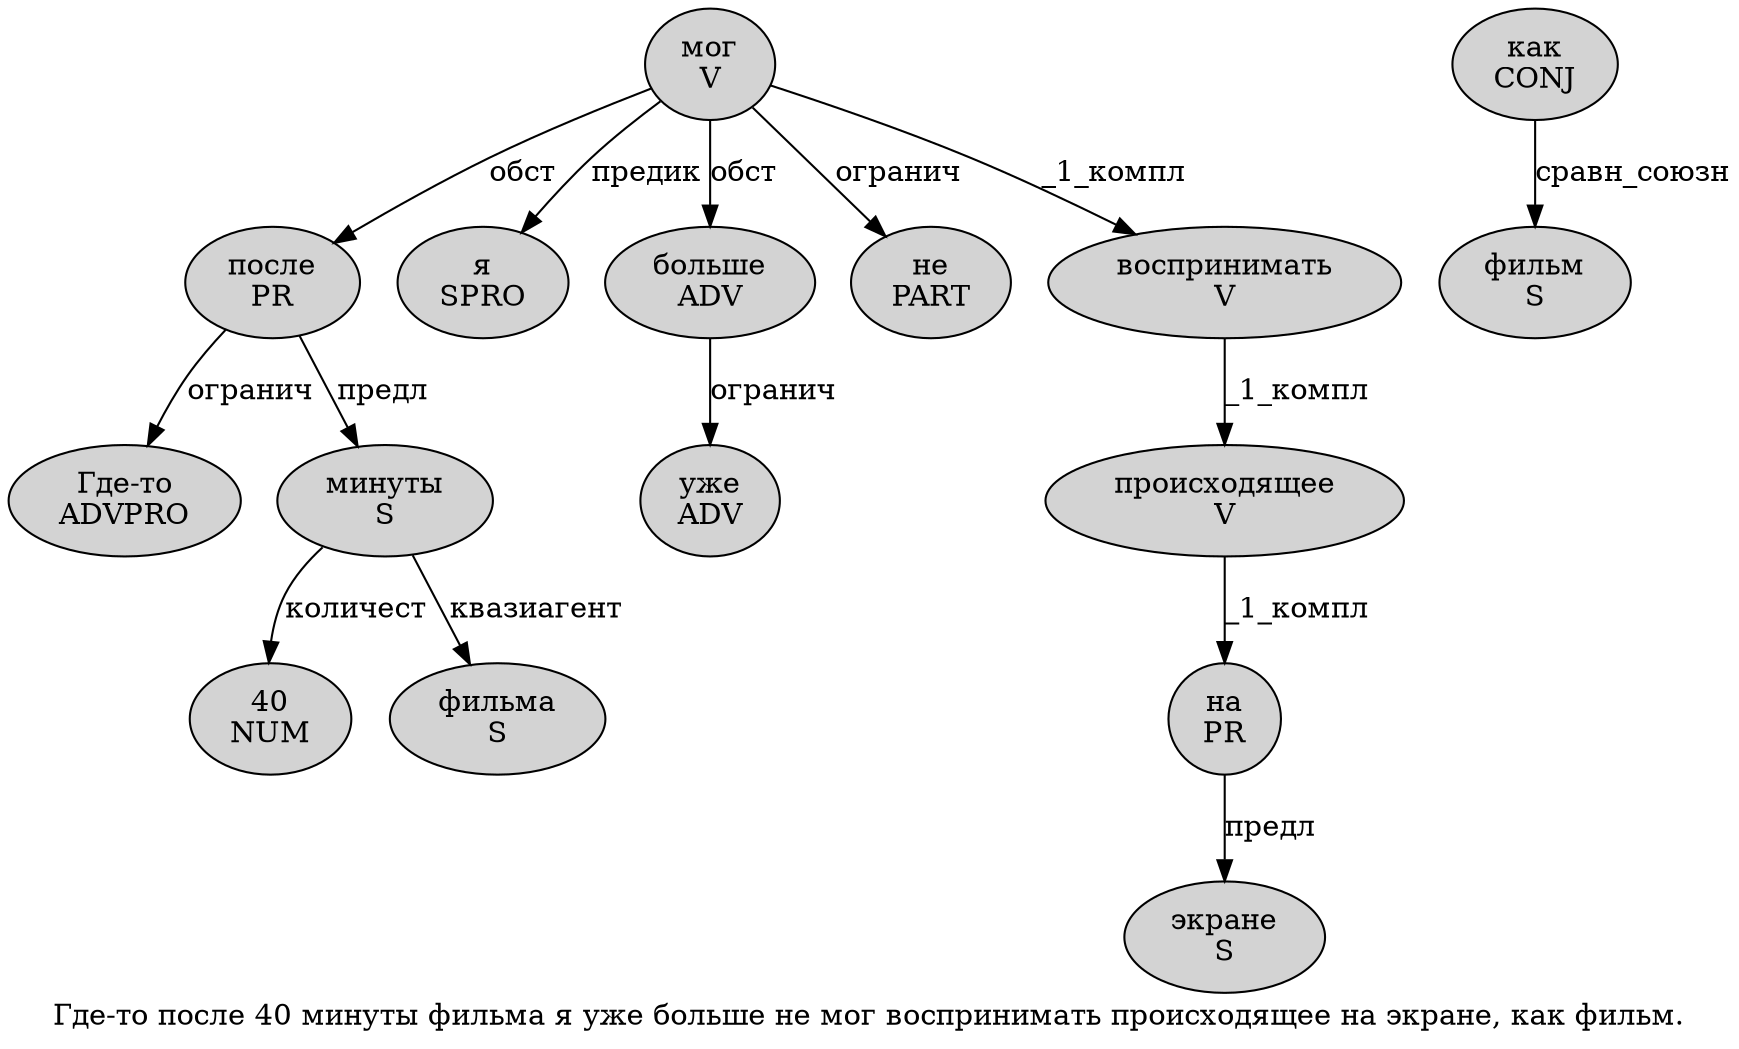 digraph SENTENCE_2602 {
	graph [label="Где-то после 40 минуты фильма я уже больше не мог воспринимать происходящее на экране, как фильм."]
	node [style=filled]
		0 [label="Где-то
ADVPRO" color="" fillcolor=lightgray penwidth=1 shape=ellipse]
		1 [label="после
PR" color="" fillcolor=lightgray penwidth=1 shape=ellipse]
		2 [label="40
NUM" color="" fillcolor=lightgray penwidth=1 shape=ellipse]
		3 [label="минуты
S" color="" fillcolor=lightgray penwidth=1 shape=ellipse]
		4 [label="фильма
S" color="" fillcolor=lightgray penwidth=1 shape=ellipse]
		5 [label="я
SPRO" color="" fillcolor=lightgray penwidth=1 shape=ellipse]
		6 [label="уже
ADV" color="" fillcolor=lightgray penwidth=1 shape=ellipse]
		7 [label="больше
ADV" color="" fillcolor=lightgray penwidth=1 shape=ellipse]
		8 [label="не
PART" color="" fillcolor=lightgray penwidth=1 shape=ellipse]
		9 [label="мог
V" color="" fillcolor=lightgray penwidth=1 shape=ellipse]
		10 [label="воспринимать
V" color="" fillcolor=lightgray penwidth=1 shape=ellipse]
		11 [label="происходящее
V" color="" fillcolor=lightgray penwidth=1 shape=ellipse]
		12 [label="на
PR" color="" fillcolor=lightgray penwidth=1 shape=ellipse]
		13 [label="экране
S" color="" fillcolor=lightgray penwidth=1 shape=ellipse]
		15 [label="как
CONJ" color="" fillcolor=lightgray penwidth=1 shape=ellipse]
		16 [label="фильм
S" color="" fillcolor=lightgray penwidth=1 shape=ellipse]
			11 -> 12 [label="_1_компл"]
			3 -> 2 [label="количест"]
			3 -> 4 [label="квазиагент"]
			10 -> 11 [label="_1_компл"]
			7 -> 6 [label="огранич"]
			9 -> 1 [label="обст"]
			9 -> 5 [label="предик"]
			9 -> 7 [label="обст"]
			9 -> 8 [label="огранич"]
			9 -> 10 [label="_1_компл"]
			15 -> 16 [label="сравн_союзн"]
			1 -> 0 [label="огранич"]
			1 -> 3 [label="предл"]
			12 -> 13 [label="предл"]
}